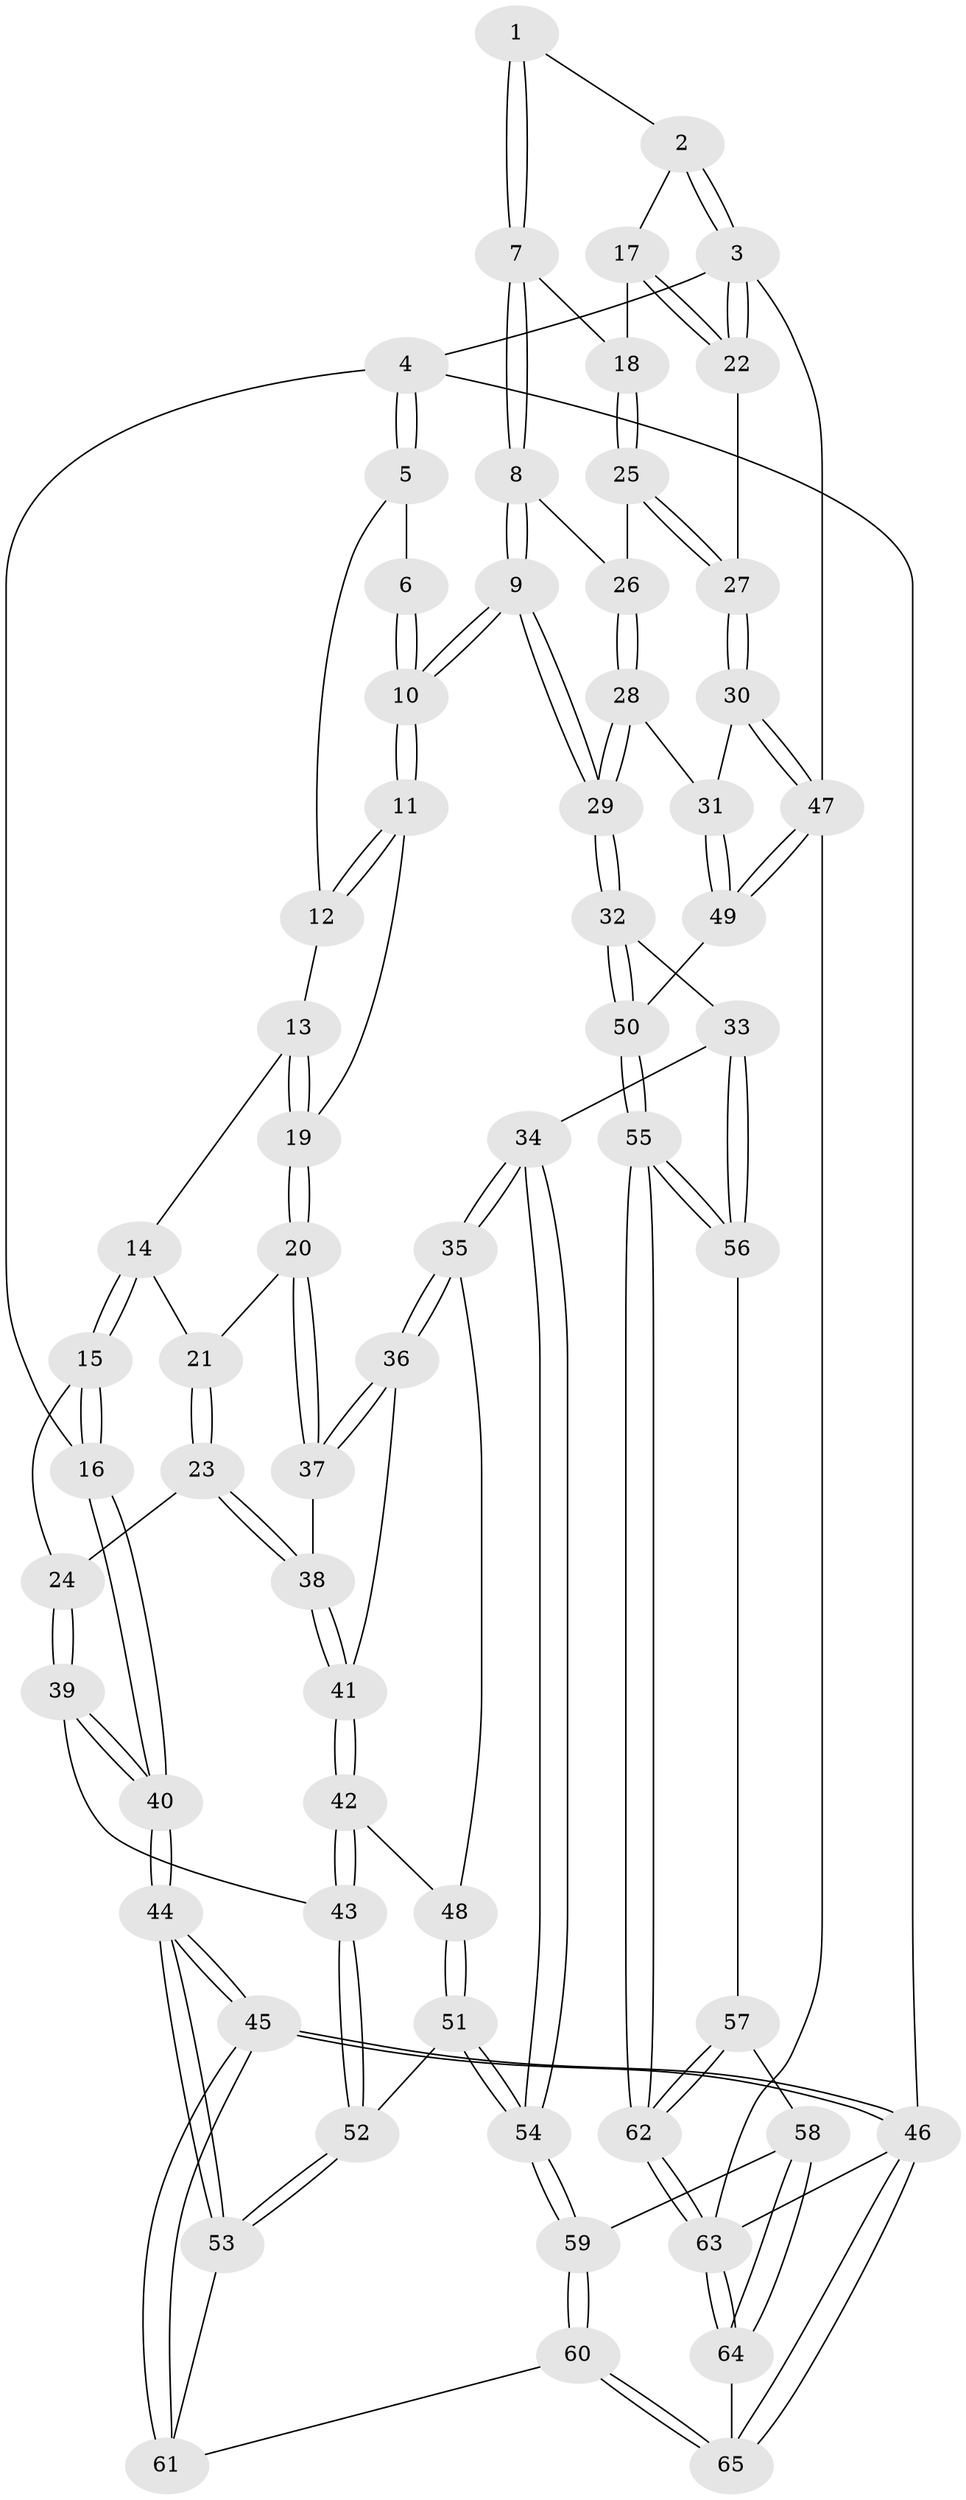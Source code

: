 // Generated by graph-tools (version 1.1) at 2025/27/03/09/25 03:27:06]
// undirected, 65 vertices, 159 edges
graph export_dot {
graph [start="1"]
  node [color=gray90,style=filled];
  1 [pos="+0.647972385019085+0"];
  2 [pos="+1+0"];
  3 [pos="+1+0"];
  4 [pos="+0+0"];
  5 [pos="+0.15958177779942637+0"];
  6 [pos="+0.4242756232065829+0"];
  7 [pos="+0.6287350072173966+0.020698072384127856"];
  8 [pos="+0.5837946143618186+0.12038011102396441"];
  9 [pos="+0.48585082909198385+0.21919700498763348"];
  10 [pos="+0.4640308632061956+0.21587983736689512"];
  11 [pos="+0.43123179144365953+0.21531163990427588"];
  12 [pos="+0.19916811553151184+0"];
  13 [pos="+0.17266985869356566+0.11705097656723434"];
  14 [pos="+0.16661646890418613+0.1380485572666604"];
  15 [pos="+0.01248799104938125+0.2504384895923365"];
  16 [pos="+0+0.22837839195281162"];
  17 [pos="+0.8683005680790996+0.12057590384697962"];
  18 [pos="+0.8574840058654797+0.1418645808587166"];
  19 [pos="+0.4248810981657809+0.21899756708070406"];
  20 [pos="+0.39777155978824974+0.2377226197976667"];
  21 [pos="+0.2107366488237339+0.20102790355702438"];
  22 [pos="+1+0.174134495839442"];
  23 [pos="+0.15478629319738985+0.32777347275925"];
  24 [pos="+0.1400761769588681+0.32529869413552376"];
  25 [pos="+0.8553486697782801+0.21624017688632513"];
  26 [pos="+0.8261858965604408+0.24133853087940144"];
  27 [pos="+1+0.31918305435228544"];
  28 [pos="+0.730659318971972+0.42589646762315353"];
  29 [pos="+0.6343904500975097+0.4479613808442086"];
  30 [pos="+1+0.4317777377528116"];
  31 [pos="+0.8337425801281183+0.47905846681194947"];
  32 [pos="+0.6063292964729394+0.4951277933939921"];
  33 [pos="+0.5700982264500566+0.5390819637120636"];
  34 [pos="+0.5454370911804217+0.5506869904996251"];
  35 [pos="+0.47963059341042535+0.5375481529464375"];
  36 [pos="+0.42474344105959005+0.49757482153849225"];
  37 [pos="+0.3163579001067949+0.33427472006567255"];
  38 [pos="+0.2423553460354949+0.37673760546342155"];
  39 [pos="+0.04025742542888913+0.5145420013462658"];
  40 [pos="+0+0.5633904520513807"];
  41 [pos="+0.23355917302618703+0.4671938412356415"];
  42 [pos="+0.22119320192019126+0.4977195559359192"];
  43 [pos="+0.20043783150924305+0.5308534039649924"];
  44 [pos="+0+0.6981085539401066"];
  45 [pos="+0+1"];
  46 [pos="+0+1"];
  47 [pos="+1+0.7824780540970263"];
  48 [pos="+0.402404253596766+0.5599050745602124"];
  49 [pos="+0.9056243753826315+0.7759933301313958"];
  50 [pos="+0.8898825944022699+0.7834552708031713"];
  51 [pos="+0.28370311939700077+0.6297868584665803"];
  52 [pos="+0.22878548549755273+0.6315676062343147"];
  53 [pos="+0.17826671098318145+0.7539736445498169"];
  54 [pos="+0.4489032185650595+0.7293775427468104"];
  55 [pos="+0.8198698006907003+0.8319535381066225"];
  56 [pos="+0.638518908406426+0.6787686858239741"];
  57 [pos="+0.5841589186758818+0.8160233343745353"];
  58 [pos="+0.5289511230305465+0.8209542198912022"];
  59 [pos="+0.43934385739047027+0.7880572692790094"];
  60 [pos="+0.30883628700650767+0.9063428157976846"];
  61 [pos="+0.20914844590111245+0.8013019832114963"];
  62 [pos="+0.7709698072841297+0.9043725858583808"];
  63 [pos="+0.7038709900806648+1"];
  64 [pos="+0.619368919791434+1"];
  65 [pos="+0.31194566914515687+1"];
  1 -- 2;
  1 -- 7;
  1 -- 7;
  2 -- 3;
  2 -- 3;
  2 -- 17;
  3 -- 4;
  3 -- 22;
  3 -- 22;
  3 -- 47;
  4 -- 5;
  4 -- 5;
  4 -- 16;
  4 -- 46;
  5 -- 6;
  5 -- 12;
  6 -- 10;
  6 -- 10;
  7 -- 8;
  7 -- 8;
  7 -- 18;
  8 -- 9;
  8 -- 9;
  8 -- 26;
  9 -- 10;
  9 -- 10;
  9 -- 29;
  9 -- 29;
  10 -- 11;
  10 -- 11;
  11 -- 12;
  11 -- 12;
  11 -- 19;
  12 -- 13;
  13 -- 14;
  13 -- 19;
  13 -- 19;
  14 -- 15;
  14 -- 15;
  14 -- 21;
  15 -- 16;
  15 -- 16;
  15 -- 24;
  16 -- 40;
  16 -- 40;
  17 -- 18;
  17 -- 22;
  17 -- 22;
  18 -- 25;
  18 -- 25;
  19 -- 20;
  19 -- 20;
  20 -- 21;
  20 -- 37;
  20 -- 37;
  21 -- 23;
  21 -- 23;
  22 -- 27;
  23 -- 24;
  23 -- 38;
  23 -- 38;
  24 -- 39;
  24 -- 39;
  25 -- 26;
  25 -- 27;
  25 -- 27;
  26 -- 28;
  26 -- 28;
  27 -- 30;
  27 -- 30;
  28 -- 29;
  28 -- 29;
  28 -- 31;
  29 -- 32;
  29 -- 32;
  30 -- 31;
  30 -- 47;
  30 -- 47;
  31 -- 49;
  31 -- 49;
  32 -- 33;
  32 -- 50;
  32 -- 50;
  33 -- 34;
  33 -- 56;
  33 -- 56;
  34 -- 35;
  34 -- 35;
  34 -- 54;
  34 -- 54;
  35 -- 36;
  35 -- 36;
  35 -- 48;
  36 -- 37;
  36 -- 37;
  36 -- 41;
  37 -- 38;
  38 -- 41;
  38 -- 41;
  39 -- 40;
  39 -- 40;
  39 -- 43;
  40 -- 44;
  40 -- 44;
  41 -- 42;
  41 -- 42;
  42 -- 43;
  42 -- 43;
  42 -- 48;
  43 -- 52;
  43 -- 52;
  44 -- 45;
  44 -- 45;
  44 -- 53;
  44 -- 53;
  45 -- 46;
  45 -- 46;
  45 -- 61;
  45 -- 61;
  46 -- 65;
  46 -- 65;
  46 -- 63;
  47 -- 49;
  47 -- 49;
  47 -- 63;
  48 -- 51;
  48 -- 51;
  49 -- 50;
  50 -- 55;
  50 -- 55;
  51 -- 52;
  51 -- 54;
  51 -- 54;
  52 -- 53;
  52 -- 53;
  53 -- 61;
  54 -- 59;
  54 -- 59;
  55 -- 56;
  55 -- 56;
  55 -- 62;
  55 -- 62;
  56 -- 57;
  57 -- 58;
  57 -- 62;
  57 -- 62;
  58 -- 59;
  58 -- 64;
  58 -- 64;
  59 -- 60;
  59 -- 60;
  60 -- 61;
  60 -- 65;
  60 -- 65;
  62 -- 63;
  62 -- 63;
  63 -- 64;
  63 -- 64;
  64 -- 65;
}
